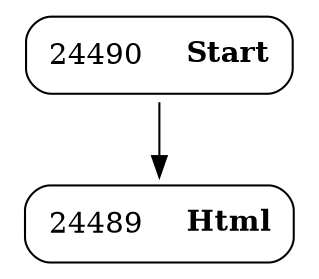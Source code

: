digraph ast {
node [shape=none];
24489 [label=<<TABLE border='1' cellspacing='0' cellpadding='10' style='rounded' ><TR><TD border='0'>24489</TD><TD border='0'><B>Html</B></TD></TR></TABLE>>];
24490 [label=<<TABLE border='1' cellspacing='0' cellpadding='10' style='rounded' ><TR><TD border='0'>24490</TD><TD border='0'><B>Start</B></TD></TR></TABLE>>];
24490 -> 24489 [weight=2];
}
